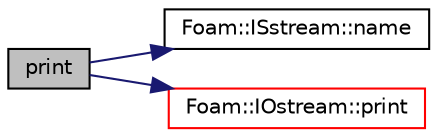 digraph "print"
{
  bgcolor="transparent";
  edge [fontname="Helvetica",fontsize="10",labelfontname="Helvetica",labelfontsize="10"];
  node [fontname="Helvetica",fontsize="10",shape=record];
  rankdir="LR";
  Node7300 [label="print",height=0.2,width=0.4,color="black", fillcolor="grey75", style="filled", fontcolor="black"];
  Node7300 -> Node7301 [color="midnightblue",fontsize="10",style="solid",fontname="Helvetica"];
  Node7301 [label="Foam::ISstream::name",height=0.2,width=0.4,color="black",URL="$a27393.html#a41b2d01e5fd6e1bc71a895d8b8a86308",tooltip="Return the name of the stream. "];
  Node7300 -> Node7302 [color="midnightblue",fontsize="10",style="solid",fontname="Helvetica"];
  Node7302 [label="Foam::IOstream::print",height=0.2,width=0.4,color="red",URL="$a27333.html#aa61247f481294e0822e293753513bd29",tooltip="Print description of IOstream to Ostream. "];
}
